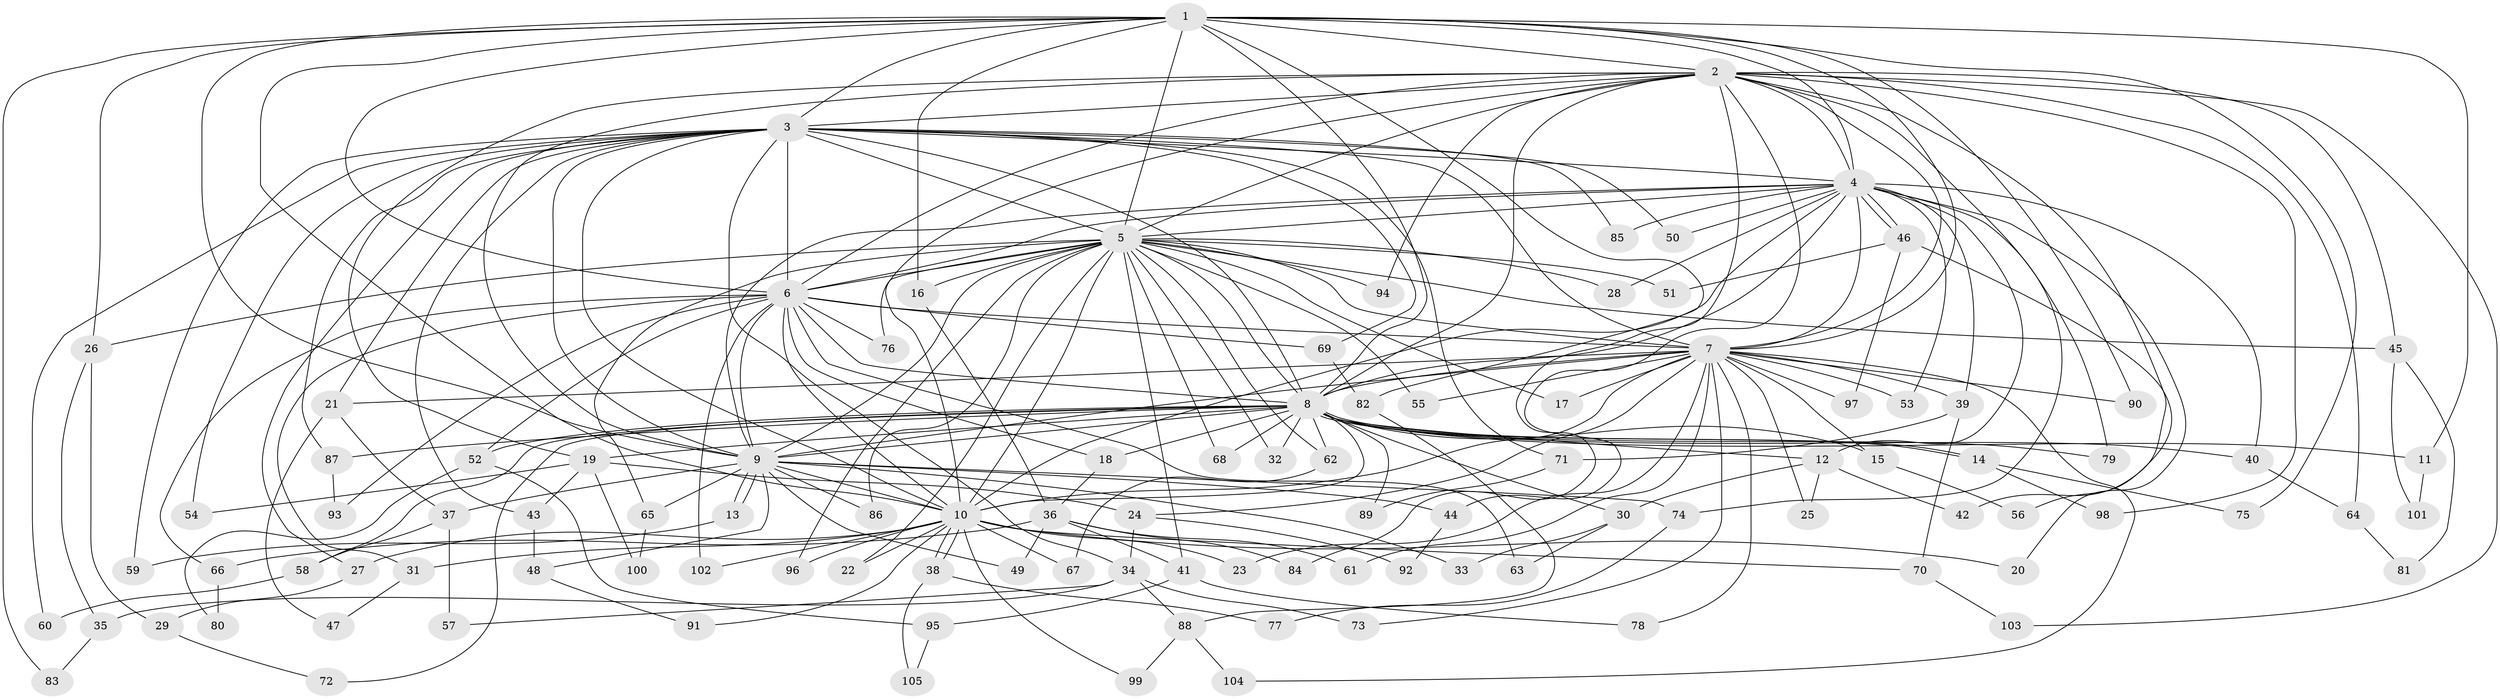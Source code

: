 // coarse degree distribution, {2: 0.20754716981132076, 14: 0.03773584905660377, 4: 0.18867924528301888, 5: 0.03773584905660377, 6: 0.05660377358490566, 18: 0.018867924528301886, 3: 0.32075471698113206, 7: 0.018867924528301886, 28: 0.018867924528301886, 16: 0.05660377358490566, 17: 0.018867924528301886, 15: 0.018867924528301886}
// Generated by graph-tools (version 1.1) at 2025/36/03/04/25 23:36:31]
// undirected, 105 vertices, 235 edges
graph export_dot {
  node [color=gray90,style=filled];
  1;
  2;
  3;
  4;
  5;
  6;
  7;
  8;
  9;
  10;
  11;
  12;
  13;
  14;
  15;
  16;
  17;
  18;
  19;
  20;
  21;
  22;
  23;
  24;
  25;
  26;
  27;
  28;
  29;
  30;
  31;
  32;
  33;
  34;
  35;
  36;
  37;
  38;
  39;
  40;
  41;
  42;
  43;
  44;
  45;
  46;
  47;
  48;
  49;
  50;
  51;
  52;
  53;
  54;
  55;
  56;
  57;
  58;
  59;
  60;
  61;
  62;
  63;
  64;
  65;
  66;
  67;
  68;
  69;
  70;
  71;
  72;
  73;
  74;
  75;
  76;
  77;
  78;
  79;
  80;
  81;
  82;
  83;
  84;
  85;
  86;
  87;
  88;
  89;
  90;
  91;
  92;
  93;
  94;
  95;
  96;
  97;
  98;
  99;
  100;
  101;
  102;
  103;
  104;
  105;
  1 -- 2;
  1 -- 3;
  1 -- 4;
  1 -- 5;
  1 -- 6;
  1 -- 7;
  1 -- 8;
  1 -- 9;
  1 -- 10;
  1 -- 11;
  1 -- 16;
  1 -- 26;
  1 -- 75;
  1 -- 82;
  1 -- 83;
  1 -- 90;
  2 -- 3;
  2 -- 4;
  2 -- 5;
  2 -- 6;
  2 -- 7;
  2 -- 8;
  2 -- 9;
  2 -- 10;
  2 -- 19;
  2 -- 42;
  2 -- 44;
  2 -- 45;
  2 -- 64;
  2 -- 79;
  2 -- 84;
  2 -- 94;
  2 -- 98;
  2 -- 103;
  3 -- 4;
  3 -- 5;
  3 -- 6;
  3 -- 7;
  3 -- 8;
  3 -- 9;
  3 -- 10;
  3 -- 21;
  3 -- 27;
  3 -- 34;
  3 -- 43;
  3 -- 50;
  3 -- 54;
  3 -- 59;
  3 -- 60;
  3 -- 69;
  3 -- 71;
  3 -- 85;
  3 -- 87;
  4 -- 5;
  4 -- 6;
  4 -- 7;
  4 -- 8;
  4 -- 9;
  4 -- 10;
  4 -- 12;
  4 -- 20;
  4 -- 28;
  4 -- 39;
  4 -- 40;
  4 -- 46;
  4 -- 46;
  4 -- 50;
  4 -- 53;
  4 -- 74;
  4 -- 85;
  5 -- 6;
  5 -- 7;
  5 -- 8;
  5 -- 9;
  5 -- 10;
  5 -- 16;
  5 -- 17;
  5 -- 22;
  5 -- 26;
  5 -- 28;
  5 -- 32;
  5 -- 41;
  5 -- 45;
  5 -- 51;
  5 -- 55;
  5 -- 62;
  5 -- 65;
  5 -- 68;
  5 -- 76;
  5 -- 86;
  5 -- 94;
  5 -- 96;
  6 -- 7;
  6 -- 8;
  6 -- 9;
  6 -- 10;
  6 -- 18;
  6 -- 31;
  6 -- 52;
  6 -- 63;
  6 -- 66;
  6 -- 69;
  6 -- 76;
  6 -- 93;
  6 -- 102;
  7 -- 8;
  7 -- 9;
  7 -- 10;
  7 -- 15;
  7 -- 17;
  7 -- 21;
  7 -- 23;
  7 -- 24;
  7 -- 25;
  7 -- 39;
  7 -- 53;
  7 -- 55;
  7 -- 61;
  7 -- 73;
  7 -- 78;
  7 -- 90;
  7 -- 97;
  7 -- 104;
  8 -- 9;
  8 -- 10;
  8 -- 11;
  8 -- 12;
  8 -- 14;
  8 -- 14;
  8 -- 15;
  8 -- 18;
  8 -- 19;
  8 -- 30;
  8 -- 32;
  8 -- 40;
  8 -- 52;
  8 -- 58;
  8 -- 62;
  8 -- 68;
  8 -- 72;
  8 -- 79;
  8 -- 87;
  8 -- 89;
  9 -- 10;
  9 -- 13;
  9 -- 13;
  9 -- 33;
  9 -- 37;
  9 -- 44;
  9 -- 48;
  9 -- 49;
  9 -- 65;
  9 -- 74;
  9 -- 86;
  10 -- 20;
  10 -- 22;
  10 -- 23;
  10 -- 27;
  10 -- 31;
  10 -- 38;
  10 -- 38;
  10 -- 67;
  10 -- 70;
  10 -- 91;
  10 -- 96;
  10 -- 99;
  10 -- 102;
  11 -- 101;
  12 -- 25;
  12 -- 30;
  12 -- 42;
  13 -- 59;
  14 -- 75;
  14 -- 98;
  15 -- 56;
  16 -- 36;
  18 -- 36;
  19 -- 24;
  19 -- 43;
  19 -- 54;
  19 -- 100;
  21 -- 37;
  21 -- 47;
  24 -- 34;
  24 -- 92;
  26 -- 29;
  26 -- 35;
  27 -- 29;
  29 -- 72;
  30 -- 33;
  30 -- 63;
  31 -- 47;
  34 -- 35;
  34 -- 57;
  34 -- 73;
  34 -- 88;
  35 -- 83;
  36 -- 41;
  36 -- 49;
  36 -- 61;
  36 -- 66;
  36 -- 84;
  37 -- 57;
  37 -- 58;
  38 -- 77;
  38 -- 105;
  39 -- 70;
  39 -- 71;
  40 -- 64;
  41 -- 78;
  41 -- 95;
  43 -- 48;
  44 -- 92;
  45 -- 81;
  45 -- 101;
  46 -- 51;
  46 -- 56;
  46 -- 97;
  48 -- 91;
  52 -- 80;
  52 -- 95;
  58 -- 60;
  62 -- 67;
  64 -- 81;
  65 -- 100;
  66 -- 80;
  69 -- 82;
  70 -- 103;
  71 -- 89;
  74 -- 77;
  82 -- 88;
  87 -- 93;
  88 -- 99;
  88 -- 104;
  95 -- 105;
}

